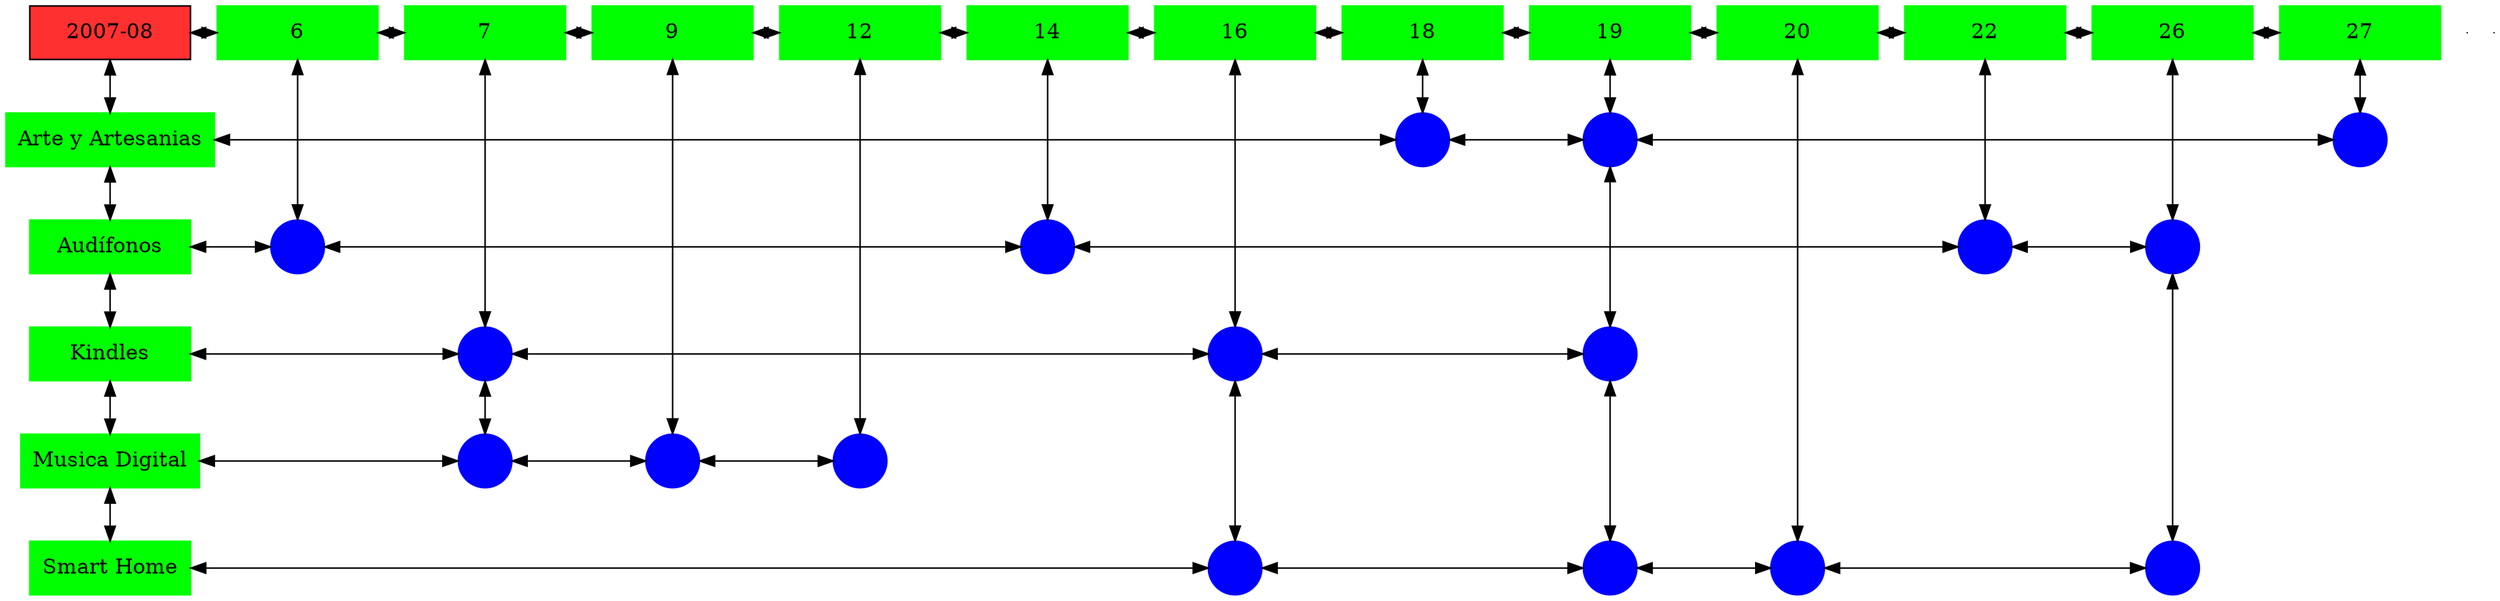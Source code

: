 digraph G{
node[shape="box"];
nodeMt[ label = "2007-08", width = 1.5, style = filled, fillcolor = firebrick1, group = 1 ];
e0[ shape = point, width = 0 ];
e1[ shape = point, width = 0 ];
node0xc0021367d0[label="6",color=green,style =filled,width = 1.5 group=6];
nodeMt->node0xc0021367d0[dir="both"];
{rank=same;nodeMt;node0xc0021367d0;}
node0xc001f4ab40[label="7",color=green,style =filled,width = 1.5 group=7];
node0xc0021367d0->node0xc001f4ab40[dir="both"];
{rank=same;node0xc0021367d0;node0xc001f4ab40;}
node0xc0021ec0f0[label="9",color=green,style =filled,width = 1.5 group=9];
node0xc001f4ab40->node0xc0021ec0f0[dir="both"];
{rank=same;node0xc001f4ab40;node0xc0021ec0f0;}
node0xc002124460[label="12",color=green,style =filled,width = 1.5 group=12];
node0xc0021ec0f0->node0xc002124460[dir="both"];
{rank=same;node0xc0021ec0f0;node0xc002124460;}
node0xc0021246e0[label="14",color=green,style =filled,width = 1.5 group=14];
node0xc002124460->node0xc0021246e0[dir="both"];
{rank=same;node0xc002124460;node0xc0021246e0;}
node0xc0020513b0[label="16",color=green,style =filled,width = 1.5 group=16];
node0xc0021246e0->node0xc0020513b0[dir="both"];
{rank=same;node0xc0021246e0;node0xc0020513b0;}
node0xc00202fae0[label="18",color=green,style =filled,width = 1.5 group=18];
node0xc0020513b0->node0xc00202fae0[dir="both"];
{rank=same;node0xc0020513b0;node0xc00202fae0;}
node0xc001ec0cd0[label="19",color=green,style =filled,width = 1.5 group=19];
node0xc00202fae0->node0xc001ec0cd0[dir="both"];
{rank=same;node0xc00202fae0;node0xc001ec0cd0;}
node0xc001fc2ff0[label="20",color=green,style =filled,width = 1.5 group=20];
node0xc001ec0cd0->node0xc001fc2ff0[dir="both"];
{rank=same;node0xc001ec0cd0;node0xc001fc2ff0;}
node0xc0021db8b0[label="22",color=green,style =filled,width = 1.5 group=22];
node0xc001fc2ff0->node0xc0021db8b0[dir="both"];
{rank=same;node0xc001fc2ff0;node0xc0021db8b0;}
node0xc001ea6780[label="26",color=green,style =filled,width = 1.5 group=26];
node0xc0021db8b0->node0xc001ea6780[dir="both"];
{rank=same;node0xc0021db8b0;node0xc001ea6780;}
node0xc0020e0820[label="27",color=green,style =filled,width = 1.5 group=27];
node0xc001ea6780->node0xc0020e0820[dir="both"];
{rank=same;node0xc001ea6780;node0xc0020e0820;}
node0xc00202fa90[label="Arte y Artesanias",color=green,style =filled width = 1.5 group=1];
node0xc002038a80[label="",color=blue,style =filled, width = 0.5 group=18 shape=circle];
node0xc00202fa90->node0xc002038a80[dir="both"];
{rank=same;node0xc00202fa90;node0xc002038a80;}
node0xc0022dd600[label="",color=blue,style =filled, width = 0.5 group=19 shape=circle];
node0xc002038a80->node0xc0022dd600[dir="both"];
{rank=same;node0xc0022dd600;node0xc002038a80;}
node0xc0020d9d80[label="",color=blue,style =filled, width = 0.5 group=27 shape=circle];
node0xc0022dd600->node0xc0020d9d80[dir="both"];
{rank=same;node0xc0020d9d80;node0xc0022dd600;}
node0xc001edb860[label="Audífonos",color=green,style =filled width = 1.5 group=1];
node0xc00212b900[label="",color=blue,style =filled, width = 0.5 group=6 shape=circle];
node0xc001edb860->node0xc00212b900[dir="both"];
{rank=same;node0xc001edb860;node0xc00212b900;}
node0xc00212a080[label="",color=blue,style =filled, width = 0.5 group=14 shape=circle];
node0xc00212b900->node0xc00212a080[dir="both"];
{rank=same;node0xc00212a080;node0xc00212b900;}
node0xc0021d7b00[label="",color=blue,style =filled, width = 0.5 group=22 shape=circle];
node0xc00212a080->node0xc0021d7b00[dir="both"];
{rank=same;node0xc0021d7b00;node0xc00212a080;}
node0xc001ed3c00[label="",color=blue,style =filled, width = 0.5 group=26 shape=circle];
node0xc0021d7b00->node0xc001ed3c00[dir="both"];
{rank=same;node0xc001ed3c00;node0xc0021d7b00;}
node0xc001f4aaf0[label="Kindles",color=green,style =filled width = 1.5 group=1];
node0xc001f41500[label="",color=blue,style =filled, width = 0.5 group=7 shape=circle];
node0xc001f4aaf0->node0xc001f41500[dir="both"];
{rank=same;node0xc001f4aaf0;node0xc001f41500;}
node0xc0020a7c80[label="",color=blue,style =filled, width = 0.5 group=16 shape=circle];
node0xc001f41500->node0xc0020a7c80[dir="both"];
{rank=same;node0xc0020a7c80;node0xc001f41500;}
node0xc001f88880[label="",color=blue,style =filled, width = 0.5 group=19 shape=circle];
node0xc0020a7c80->node0xc001f88880[dir="both"];
{rank=same;node0xc001f88880;node0xc0020a7c80;}
node0xc002124410[label="Musica Digital",color=green,style =filled width = 1.5 group=1];
node0xc00216d080[label="",color=blue,style =filled, width = 0.5 group=7 shape=circle];
node0xc002124410->node0xc00216d080[dir="both"];
{rank=same;node0xc002124410;node0xc00216d080;}
node0xc0021ea180[label="",color=blue,style =filled, width = 0.5 group=9 shape=circle];
node0xc00216d080->node0xc0021ea180[dir="both"];
{rank=same;node0xc0021ea180;node0xc00216d080;}
node0xc002115e80[label="",color=blue,style =filled, width = 0.5 group=12 shape=circle];
node0xc0021ea180->node0xc002115e80[dir="both"];
{rank=same;node0xc002115e80;node0xc0021ea180;}
node0xc001ea6730[label="Smart Home",color=green,style =filled width = 1.5 group=1];
node0xc00204d180[label="",color=blue,style =filled, width = 0.5 group=16 shape=circle];
node0xc001ea6730->node0xc00204d180[dir="both"];
{rank=same;node0xc001ea6730;node0xc00204d180;}
node0xc001ebce80[label="",color=blue,style =filled, width = 0.5 group=19 shape=circle];
node0xc00204d180->node0xc001ebce80[dir="both"];
{rank=same;node0xc001ebce80;node0xc00204d180;}
node0xc001fb5f00[label="",color=blue,style =filled, width = 0.5 group=20 shape=circle];
node0xc001ebce80->node0xc001fb5f00[dir="both"];
{rank=same;node0xc001fb5f00;node0xc001ebce80;}
node0xc001ea4500[label="",color=blue,style =filled, width = 0.5 group=26 shape=circle];
node0xc001fb5f00->node0xc001ea4500[dir="both"];
{rank=same;node0xc001ea4500;node0xc001fb5f00;}
node0xc0021367d0->node0xc00212b900[dir="both"];
node0xc001f4ab40->node0xc001f41500[dir="both"];
node0xc001f41500->node0xc00216d080[dir="both"];
node0xc0021ec0f0->node0xc0021ea180[dir="both"];
node0xc002124460->node0xc002115e80[dir="both"];
node0xc0021246e0->node0xc00212a080[dir="both"];
node0xc0020513b0->node0xc0020a7c80[dir="both"];
node0xc0020a7c80->node0xc00204d180[dir="both"];
node0xc00202fae0->node0xc002038a80[dir="both"];
node0xc001ec0cd0->node0xc0022dd600[dir="both"];
node0xc0022dd600->node0xc001f88880[dir="both"];
node0xc001f88880->node0xc001ebce80[dir="both"];
node0xc001fc2ff0->node0xc001fb5f00[dir="both"];
node0xc0021db8b0->node0xc0021d7b00[dir="both"];
node0xc001ea6780->node0xc001ed3c00[dir="both"];
node0xc001ed3c00->node0xc001ea4500[dir="both"];
node0xc0020e0820->node0xc0020d9d80[dir="both"];
nodeMt->node0xc00202fa90[dir="both"];
node0xc00202fa90->node0xc001edb860[dir="both"];
node0xc001edb860->node0xc001f4aaf0[dir="both"];
node0xc001f4aaf0->node0xc002124410[dir="both"];
node0xc002124410->node0xc001ea6730[dir="both"];
}
